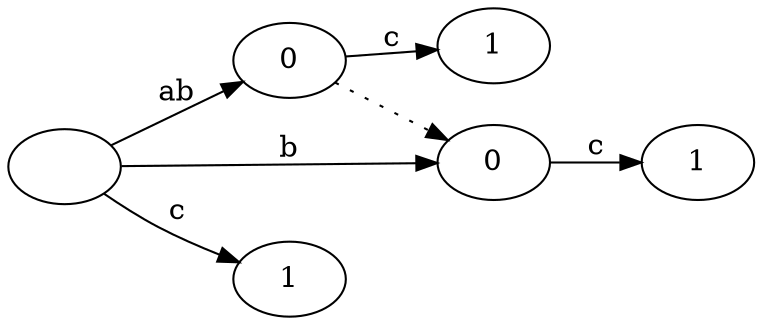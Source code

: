 digraph {
    rankdir=LR;
    0 [label=""];
    1 [label="0"];
    2 [label="0"];
    3 [label="1"];
    4 [label="1"];
    5 [label="1"];
    0 -> 1[label="ab"];
    0 -> 2[label="b"];
    1 -> 2[style="dotted"];
    1 -> 3[label="c"];
    2 -> 4[label="c"];
    0 -> 5[label="c"];
}
